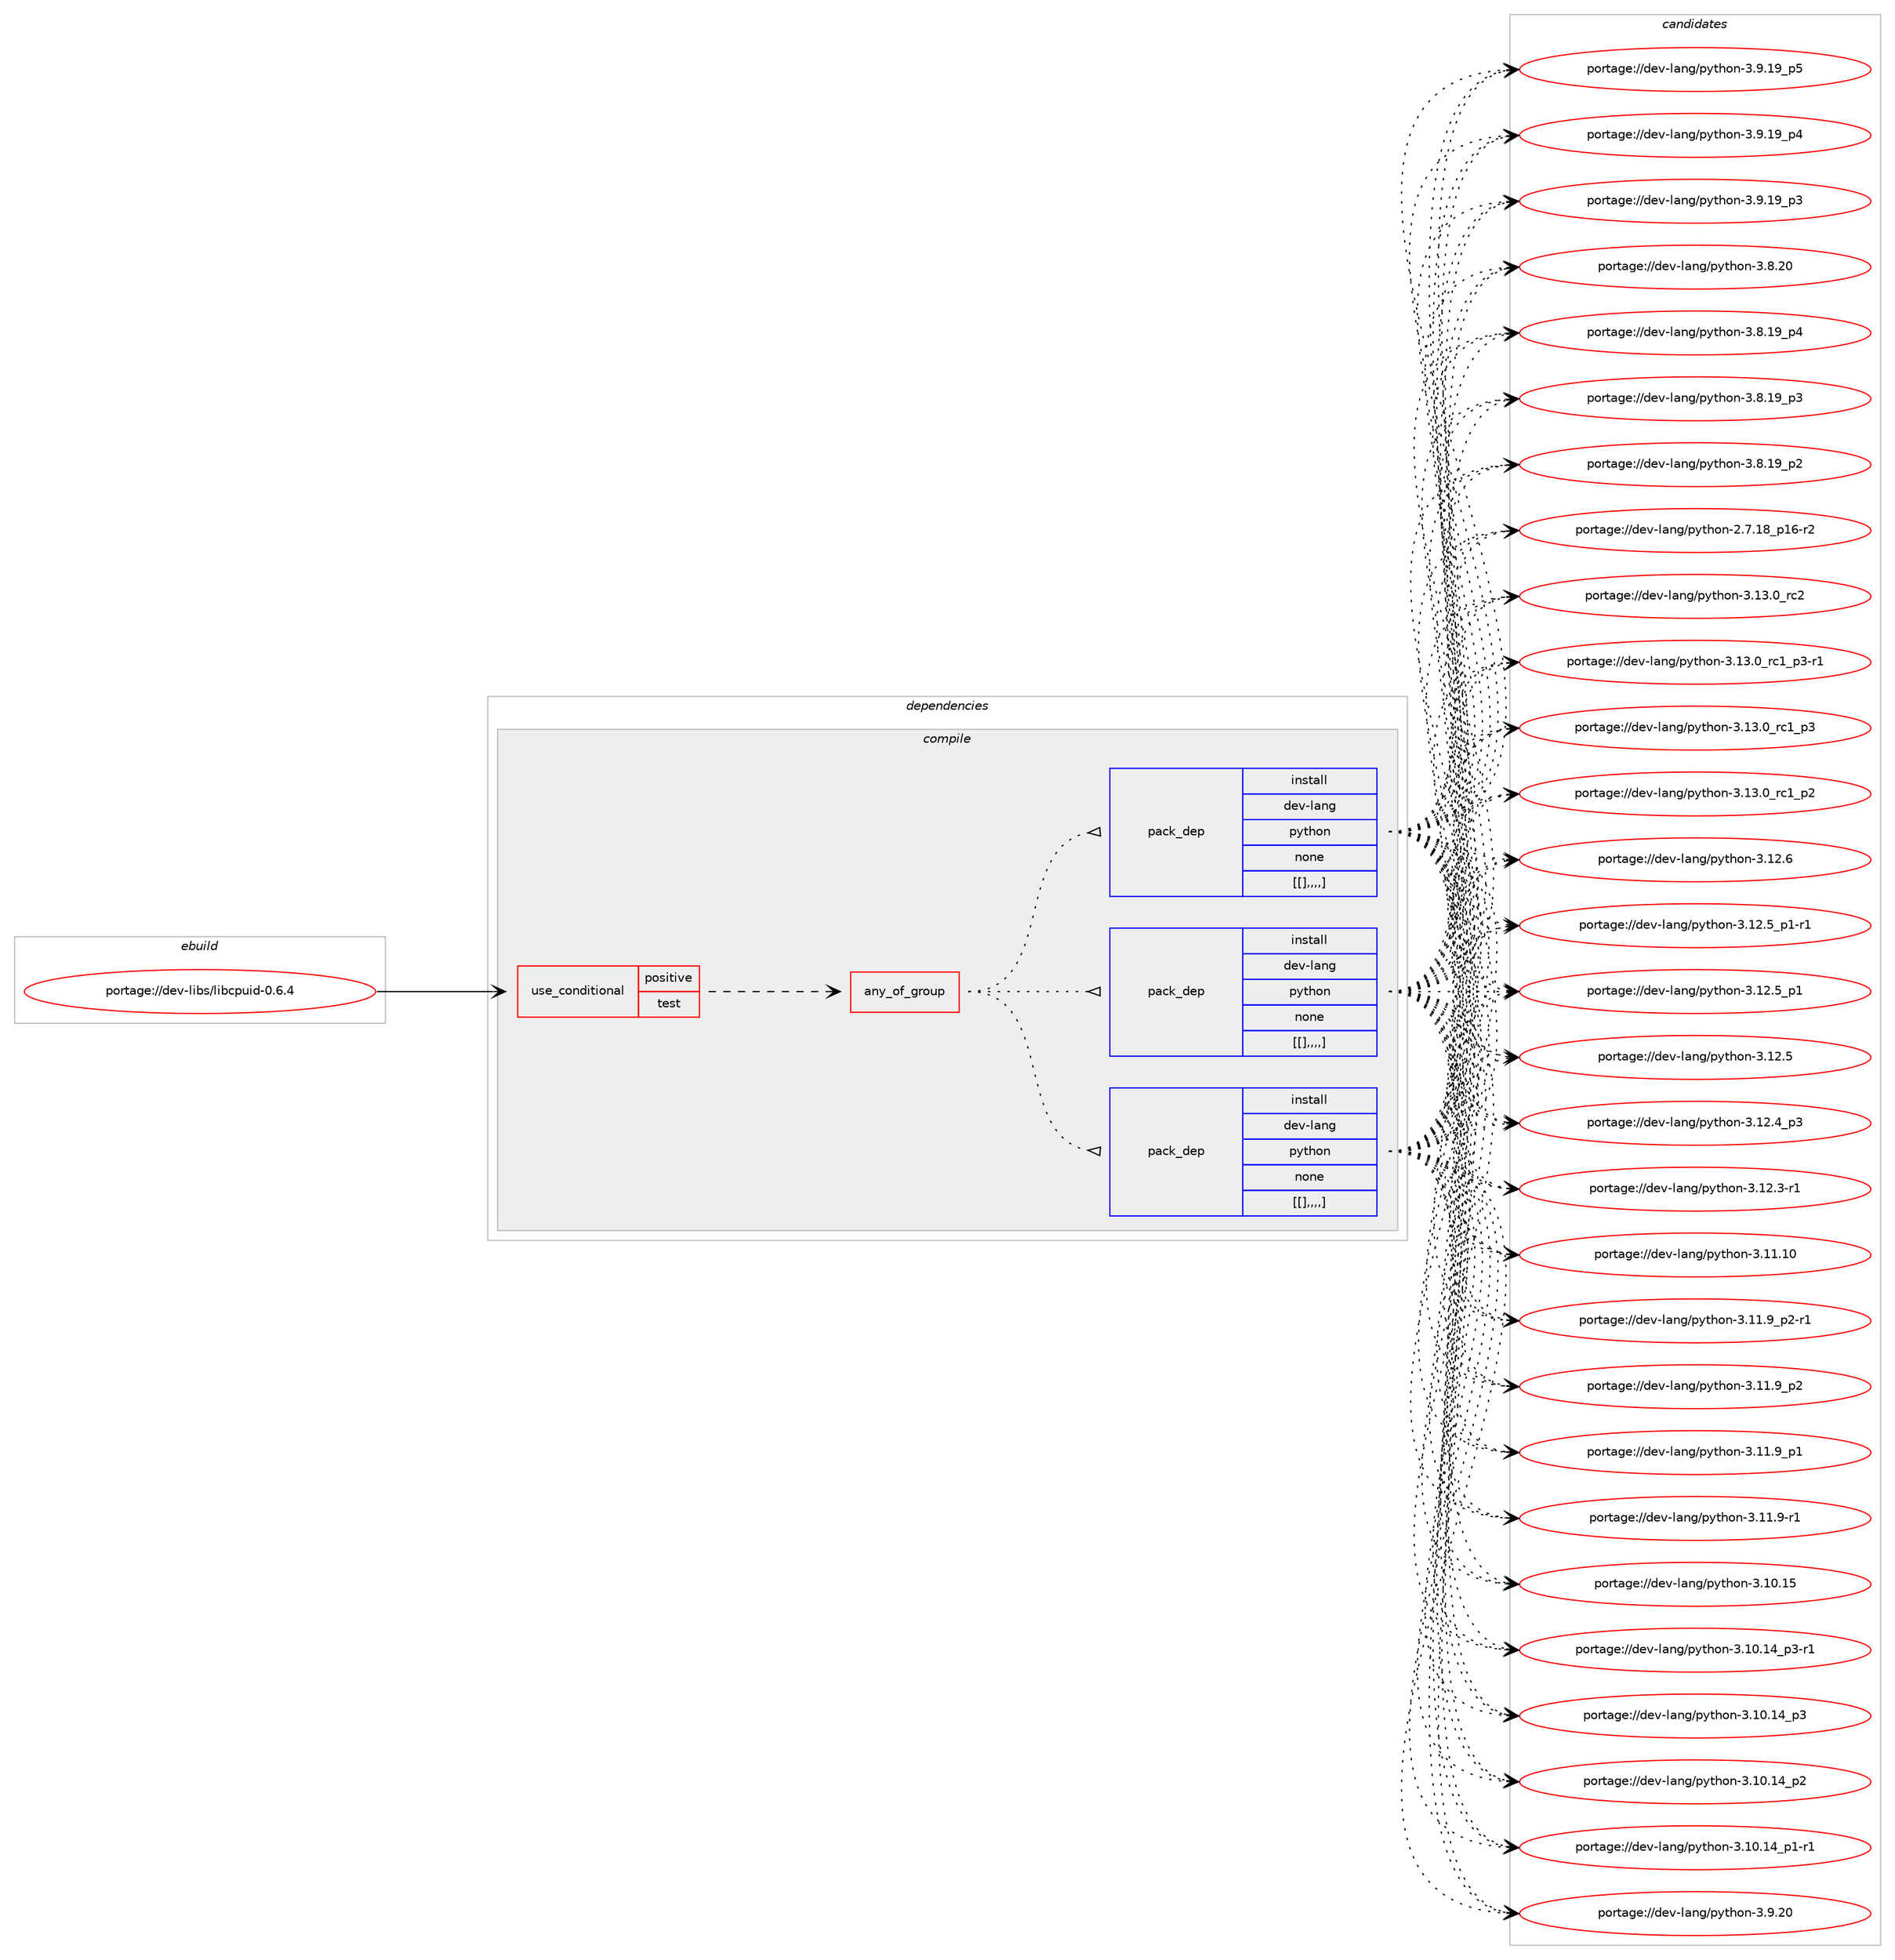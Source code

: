 digraph prolog {

# *************
# Graph options
# *************

newrank=true;
concentrate=true;
compound=true;
graph [rankdir=LR,fontname=Helvetica,fontsize=10,ranksep=1.5];#, ranksep=2.5, nodesep=0.2];
edge  [arrowhead=vee];
node  [fontname=Helvetica,fontsize=10];

# **********
# The ebuild
# **********

subgraph cluster_leftcol {
color=gray;
label=<<i>ebuild</i>>;
id [label="portage://dev-libs/libcpuid-0.6.4", color=red, width=4, href="../dev-libs/libcpuid-0.6.4.svg"];
}

# ****************
# The dependencies
# ****************

subgraph cluster_midcol {
color=gray;
label=<<i>dependencies</i>>;
subgraph cluster_compile {
fillcolor="#eeeeee";
style=filled;
label=<<i>compile</i>>;
subgraph cond27075 {
dependency110345 [label=<<TABLE BORDER="0" CELLBORDER="1" CELLSPACING="0" CELLPADDING="4"><TR><TD ROWSPAN="3" CELLPADDING="10">use_conditional</TD></TR><TR><TD>positive</TD></TR><TR><TD>test</TD></TR></TABLE>>, shape=none, color=red];
subgraph any1008 {
dependency110346 [label=<<TABLE BORDER="0" CELLBORDER="1" CELLSPACING="0" CELLPADDING="4"><TR><TD CELLPADDING="10">any_of_group</TD></TR></TABLE>>, shape=none, color=red];subgraph pack82112 {
dependency110347 [label=<<TABLE BORDER="0" CELLBORDER="1" CELLSPACING="0" CELLPADDING="4" WIDTH="220"><TR><TD ROWSPAN="6" CELLPADDING="30">pack_dep</TD></TR><TR><TD WIDTH="110">install</TD></TR><TR><TD>dev-lang</TD></TR><TR><TD>python</TD></TR><TR><TD>none</TD></TR><TR><TD>[[],,,,]</TD></TR></TABLE>>, shape=none, color=blue];
}
dependency110346:e -> dependency110347:w [weight=20,style="dotted",arrowhead="oinv"];
subgraph pack82113 {
dependency110348 [label=<<TABLE BORDER="0" CELLBORDER="1" CELLSPACING="0" CELLPADDING="4" WIDTH="220"><TR><TD ROWSPAN="6" CELLPADDING="30">pack_dep</TD></TR><TR><TD WIDTH="110">install</TD></TR><TR><TD>dev-lang</TD></TR><TR><TD>python</TD></TR><TR><TD>none</TD></TR><TR><TD>[[],,,,]</TD></TR></TABLE>>, shape=none, color=blue];
}
dependency110346:e -> dependency110348:w [weight=20,style="dotted",arrowhead="oinv"];
subgraph pack82114 {
dependency110349 [label=<<TABLE BORDER="0" CELLBORDER="1" CELLSPACING="0" CELLPADDING="4" WIDTH="220"><TR><TD ROWSPAN="6" CELLPADDING="30">pack_dep</TD></TR><TR><TD WIDTH="110">install</TD></TR><TR><TD>dev-lang</TD></TR><TR><TD>python</TD></TR><TR><TD>none</TD></TR><TR><TD>[[],,,,]</TD></TR></TABLE>>, shape=none, color=blue];
}
dependency110346:e -> dependency110349:w [weight=20,style="dotted",arrowhead="oinv"];
}
dependency110345:e -> dependency110346:w [weight=20,style="dashed",arrowhead="vee"];
}
id:e -> dependency110345:w [weight=20,style="solid",arrowhead="vee"];
}
subgraph cluster_compileandrun {
fillcolor="#eeeeee";
style=filled;
label=<<i>compile and run</i>>;
}
subgraph cluster_run {
fillcolor="#eeeeee";
style=filled;
label=<<i>run</i>>;
}
}

# **************
# The candidates
# **************

subgraph cluster_choices {
rank=same;
color=gray;
label=<<i>candidates</i>>;

subgraph choice82112 {
color=black;
nodesep=1;
choice10010111845108971101034711212111610411111045514649514648951149950 [label="portage://dev-lang/python-3.13.0_rc2", color=red, width=4,href="../dev-lang/python-3.13.0_rc2.svg"];
choice1001011184510897110103471121211161041111104551464951464895114994995112514511449 [label="portage://dev-lang/python-3.13.0_rc1_p3-r1", color=red, width=4,href="../dev-lang/python-3.13.0_rc1_p3-r1.svg"];
choice100101118451089711010347112121116104111110455146495146489511499499511251 [label="portage://dev-lang/python-3.13.0_rc1_p3", color=red, width=4,href="../dev-lang/python-3.13.0_rc1_p3.svg"];
choice100101118451089711010347112121116104111110455146495146489511499499511250 [label="portage://dev-lang/python-3.13.0_rc1_p2", color=red, width=4,href="../dev-lang/python-3.13.0_rc1_p2.svg"];
choice10010111845108971101034711212111610411111045514649504654 [label="portage://dev-lang/python-3.12.6", color=red, width=4,href="../dev-lang/python-3.12.6.svg"];
choice1001011184510897110103471121211161041111104551464950465395112494511449 [label="portage://dev-lang/python-3.12.5_p1-r1", color=red, width=4,href="../dev-lang/python-3.12.5_p1-r1.svg"];
choice100101118451089711010347112121116104111110455146495046539511249 [label="portage://dev-lang/python-3.12.5_p1", color=red, width=4,href="../dev-lang/python-3.12.5_p1.svg"];
choice10010111845108971101034711212111610411111045514649504653 [label="portage://dev-lang/python-3.12.5", color=red, width=4,href="../dev-lang/python-3.12.5.svg"];
choice100101118451089711010347112121116104111110455146495046529511251 [label="portage://dev-lang/python-3.12.4_p3", color=red, width=4,href="../dev-lang/python-3.12.4_p3.svg"];
choice100101118451089711010347112121116104111110455146495046514511449 [label="portage://dev-lang/python-3.12.3-r1", color=red, width=4,href="../dev-lang/python-3.12.3-r1.svg"];
choice1001011184510897110103471121211161041111104551464949464948 [label="portage://dev-lang/python-3.11.10", color=red, width=4,href="../dev-lang/python-3.11.10.svg"];
choice1001011184510897110103471121211161041111104551464949465795112504511449 [label="portage://dev-lang/python-3.11.9_p2-r1", color=red, width=4,href="../dev-lang/python-3.11.9_p2-r1.svg"];
choice100101118451089711010347112121116104111110455146494946579511250 [label="portage://dev-lang/python-3.11.9_p2", color=red, width=4,href="../dev-lang/python-3.11.9_p2.svg"];
choice100101118451089711010347112121116104111110455146494946579511249 [label="portage://dev-lang/python-3.11.9_p1", color=red, width=4,href="../dev-lang/python-3.11.9_p1.svg"];
choice100101118451089711010347112121116104111110455146494946574511449 [label="portage://dev-lang/python-3.11.9-r1", color=red, width=4,href="../dev-lang/python-3.11.9-r1.svg"];
choice1001011184510897110103471121211161041111104551464948464953 [label="portage://dev-lang/python-3.10.15", color=red, width=4,href="../dev-lang/python-3.10.15.svg"];
choice100101118451089711010347112121116104111110455146494846495295112514511449 [label="portage://dev-lang/python-3.10.14_p3-r1", color=red, width=4,href="../dev-lang/python-3.10.14_p3-r1.svg"];
choice10010111845108971101034711212111610411111045514649484649529511251 [label="portage://dev-lang/python-3.10.14_p3", color=red, width=4,href="../dev-lang/python-3.10.14_p3.svg"];
choice10010111845108971101034711212111610411111045514649484649529511250 [label="portage://dev-lang/python-3.10.14_p2", color=red, width=4,href="../dev-lang/python-3.10.14_p2.svg"];
choice100101118451089711010347112121116104111110455146494846495295112494511449 [label="portage://dev-lang/python-3.10.14_p1-r1", color=red, width=4,href="../dev-lang/python-3.10.14_p1-r1.svg"];
choice10010111845108971101034711212111610411111045514657465048 [label="portage://dev-lang/python-3.9.20", color=red, width=4,href="../dev-lang/python-3.9.20.svg"];
choice100101118451089711010347112121116104111110455146574649579511253 [label="portage://dev-lang/python-3.9.19_p5", color=red, width=4,href="../dev-lang/python-3.9.19_p5.svg"];
choice100101118451089711010347112121116104111110455146574649579511252 [label="portage://dev-lang/python-3.9.19_p4", color=red, width=4,href="../dev-lang/python-3.9.19_p4.svg"];
choice100101118451089711010347112121116104111110455146574649579511251 [label="portage://dev-lang/python-3.9.19_p3", color=red, width=4,href="../dev-lang/python-3.9.19_p3.svg"];
choice10010111845108971101034711212111610411111045514656465048 [label="portage://dev-lang/python-3.8.20", color=red, width=4,href="../dev-lang/python-3.8.20.svg"];
choice100101118451089711010347112121116104111110455146564649579511252 [label="portage://dev-lang/python-3.8.19_p4", color=red, width=4,href="../dev-lang/python-3.8.19_p4.svg"];
choice100101118451089711010347112121116104111110455146564649579511251 [label="portage://dev-lang/python-3.8.19_p3", color=red, width=4,href="../dev-lang/python-3.8.19_p3.svg"];
choice100101118451089711010347112121116104111110455146564649579511250 [label="portage://dev-lang/python-3.8.19_p2", color=red, width=4,href="../dev-lang/python-3.8.19_p2.svg"];
choice100101118451089711010347112121116104111110455046554649569511249544511450 [label="portage://dev-lang/python-2.7.18_p16-r2", color=red, width=4,href="../dev-lang/python-2.7.18_p16-r2.svg"];
dependency110347:e -> choice10010111845108971101034711212111610411111045514649514648951149950:w [style=dotted,weight="100"];
dependency110347:e -> choice1001011184510897110103471121211161041111104551464951464895114994995112514511449:w [style=dotted,weight="100"];
dependency110347:e -> choice100101118451089711010347112121116104111110455146495146489511499499511251:w [style=dotted,weight="100"];
dependency110347:e -> choice100101118451089711010347112121116104111110455146495146489511499499511250:w [style=dotted,weight="100"];
dependency110347:e -> choice10010111845108971101034711212111610411111045514649504654:w [style=dotted,weight="100"];
dependency110347:e -> choice1001011184510897110103471121211161041111104551464950465395112494511449:w [style=dotted,weight="100"];
dependency110347:e -> choice100101118451089711010347112121116104111110455146495046539511249:w [style=dotted,weight="100"];
dependency110347:e -> choice10010111845108971101034711212111610411111045514649504653:w [style=dotted,weight="100"];
dependency110347:e -> choice100101118451089711010347112121116104111110455146495046529511251:w [style=dotted,weight="100"];
dependency110347:e -> choice100101118451089711010347112121116104111110455146495046514511449:w [style=dotted,weight="100"];
dependency110347:e -> choice1001011184510897110103471121211161041111104551464949464948:w [style=dotted,weight="100"];
dependency110347:e -> choice1001011184510897110103471121211161041111104551464949465795112504511449:w [style=dotted,weight="100"];
dependency110347:e -> choice100101118451089711010347112121116104111110455146494946579511250:w [style=dotted,weight="100"];
dependency110347:e -> choice100101118451089711010347112121116104111110455146494946579511249:w [style=dotted,weight="100"];
dependency110347:e -> choice100101118451089711010347112121116104111110455146494946574511449:w [style=dotted,weight="100"];
dependency110347:e -> choice1001011184510897110103471121211161041111104551464948464953:w [style=dotted,weight="100"];
dependency110347:e -> choice100101118451089711010347112121116104111110455146494846495295112514511449:w [style=dotted,weight="100"];
dependency110347:e -> choice10010111845108971101034711212111610411111045514649484649529511251:w [style=dotted,weight="100"];
dependency110347:e -> choice10010111845108971101034711212111610411111045514649484649529511250:w [style=dotted,weight="100"];
dependency110347:e -> choice100101118451089711010347112121116104111110455146494846495295112494511449:w [style=dotted,weight="100"];
dependency110347:e -> choice10010111845108971101034711212111610411111045514657465048:w [style=dotted,weight="100"];
dependency110347:e -> choice100101118451089711010347112121116104111110455146574649579511253:w [style=dotted,weight="100"];
dependency110347:e -> choice100101118451089711010347112121116104111110455146574649579511252:w [style=dotted,weight="100"];
dependency110347:e -> choice100101118451089711010347112121116104111110455146574649579511251:w [style=dotted,weight="100"];
dependency110347:e -> choice10010111845108971101034711212111610411111045514656465048:w [style=dotted,weight="100"];
dependency110347:e -> choice100101118451089711010347112121116104111110455146564649579511252:w [style=dotted,weight="100"];
dependency110347:e -> choice100101118451089711010347112121116104111110455146564649579511251:w [style=dotted,weight="100"];
dependency110347:e -> choice100101118451089711010347112121116104111110455146564649579511250:w [style=dotted,weight="100"];
dependency110347:e -> choice100101118451089711010347112121116104111110455046554649569511249544511450:w [style=dotted,weight="100"];
}
subgraph choice82113 {
color=black;
nodesep=1;
choice10010111845108971101034711212111610411111045514649514648951149950 [label="portage://dev-lang/python-3.13.0_rc2", color=red, width=4,href="../dev-lang/python-3.13.0_rc2.svg"];
choice1001011184510897110103471121211161041111104551464951464895114994995112514511449 [label="portage://dev-lang/python-3.13.0_rc1_p3-r1", color=red, width=4,href="../dev-lang/python-3.13.0_rc1_p3-r1.svg"];
choice100101118451089711010347112121116104111110455146495146489511499499511251 [label="portage://dev-lang/python-3.13.0_rc1_p3", color=red, width=4,href="../dev-lang/python-3.13.0_rc1_p3.svg"];
choice100101118451089711010347112121116104111110455146495146489511499499511250 [label="portage://dev-lang/python-3.13.0_rc1_p2", color=red, width=4,href="../dev-lang/python-3.13.0_rc1_p2.svg"];
choice10010111845108971101034711212111610411111045514649504654 [label="portage://dev-lang/python-3.12.6", color=red, width=4,href="../dev-lang/python-3.12.6.svg"];
choice1001011184510897110103471121211161041111104551464950465395112494511449 [label="portage://dev-lang/python-3.12.5_p1-r1", color=red, width=4,href="../dev-lang/python-3.12.5_p1-r1.svg"];
choice100101118451089711010347112121116104111110455146495046539511249 [label="portage://dev-lang/python-3.12.5_p1", color=red, width=4,href="../dev-lang/python-3.12.5_p1.svg"];
choice10010111845108971101034711212111610411111045514649504653 [label="portage://dev-lang/python-3.12.5", color=red, width=4,href="../dev-lang/python-3.12.5.svg"];
choice100101118451089711010347112121116104111110455146495046529511251 [label="portage://dev-lang/python-3.12.4_p3", color=red, width=4,href="../dev-lang/python-3.12.4_p3.svg"];
choice100101118451089711010347112121116104111110455146495046514511449 [label="portage://dev-lang/python-3.12.3-r1", color=red, width=4,href="../dev-lang/python-3.12.3-r1.svg"];
choice1001011184510897110103471121211161041111104551464949464948 [label="portage://dev-lang/python-3.11.10", color=red, width=4,href="../dev-lang/python-3.11.10.svg"];
choice1001011184510897110103471121211161041111104551464949465795112504511449 [label="portage://dev-lang/python-3.11.9_p2-r1", color=red, width=4,href="../dev-lang/python-3.11.9_p2-r1.svg"];
choice100101118451089711010347112121116104111110455146494946579511250 [label="portage://dev-lang/python-3.11.9_p2", color=red, width=4,href="../dev-lang/python-3.11.9_p2.svg"];
choice100101118451089711010347112121116104111110455146494946579511249 [label="portage://dev-lang/python-3.11.9_p1", color=red, width=4,href="../dev-lang/python-3.11.9_p1.svg"];
choice100101118451089711010347112121116104111110455146494946574511449 [label="portage://dev-lang/python-3.11.9-r1", color=red, width=4,href="../dev-lang/python-3.11.9-r1.svg"];
choice1001011184510897110103471121211161041111104551464948464953 [label="portage://dev-lang/python-3.10.15", color=red, width=4,href="../dev-lang/python-3.10.15.svg"];
choice100101118451089711010347112121116104111110455146494846495295112514511449 [label="portage://dev-lang/python-3.10.14_p3-r1", color=red, width=4,href="../dev-lang/python-3.10.14_p3-r1.svg"];
choice10010111845108971101034711212111610411111045514649484649529511251 [label="portage://dev-lang/python-3.10.14_p3", color=red, width=4,href="../dev-lang/python-3.10.14_p3.svg"];
choice10010111845108971101034711212111610411111045514649484649529511250 [label="portage://dev-lang/python-3.10.14_p2", color=red, width=4,href="../dev-lang/python-3.10.14_p2.svg"];
choice100101118451089711010347112121116104111110455146494846495295112494511449 [label="portage://dev-lang/python-3.10.14_p1-r1", color=red, width=4,href="../dev-lang/python-3.10.14_p1-r1.svg"];
choice10010111845108971101034711212111610411111045514657465048 [label="portage://dev-lang/python-3.9.20", color=red, width=4,href="../dev-lang/python-3.9.20.svg"];
choice100101118451089711010347112121116104111110455146574649579511253 [label="portage://dev-lang/python-3.9.19_p5", color=red, width=4,href="../dev-lang/python-3.9.19_p5.svg"];
choice100101118451089711010347112121116104111110455146574649579511252 [label="portage://dev-lang/python-3.9.19_p4", color=red, width=4,href="../dev-lang/python-3.9.19_p4.svg"];
choice100101118451089711010347112121116104111110455146574649579511251 [label="portage://dev-lang/python-3.9.19_p3", color=red, width=4,href="../dev-lang/python-3.9.19_p3.svg"];
choice10010111845108971101034711212111610411111045514656465048 [label="portage://dev-lang/python-3.8.20", color=red, width=4,href="../dev-lang/python-3.8.20.svg"];
choice100101118451089711010347112121116104111110455146564649579511252 [label="portage://dev-lang/python-3.8.19_p4", color=red, width=4,href="../dev-lang/python-3.8.19_p4.svg"];
choice100101118451089711010347112121116104111110455146564649579511251 [label="portage://dev-lang/python-3.8.19_p3", color=red, width=4,href="../dev-lang/python-3.8.19_p3.svg"];
choice100101118451089711010347112121116104111110455146564649579511250 [label="portage://dev-lang/python-3.8.19_p2", color=red, width=4,href="../dev-lang/python-3.8.19_p2.svg"];
choice100101118451089711010347112121116104111110455046554649569511249544511450 [label="portage://dev-lang/python-2.7.18_p16-r2", color=red, width=4,href="../dev-lang/python-2.7.18_p16-r2.svg"];
dependency110348:e -> choice10010111845108971101034711212111610411111045514649514648951149950:w [style=dotted,weight="100"];
dependency110348:e -> choice1001011184510897110103471121211161041111104551464951464895114994995112514511449:w [style=dotted,weight="100"];
dependency110348:e -> choice100101118451089711010347112121116104111110455146495146489511499499511251:w [style=dotted,weight="100"];
dependency110348:e -> choice100101118451089711010347112121116104111110455146495146489511499499511250:w [style=dotted,weight="100"];
dependency110348:e -> choice10010111845108971101034711212111610411111045514649504654:w [style=dotted,weight="100"];
dependency110348:e -> choice1001011184510897110103471121211161041111104551464950465395112494511449:w [style=dotted,weight="100"];
dependency110348:e -> choice100101118451089711010347112121116104111110455146495046539511249:w [style=dotted,weight="100"];
dependency110348:e -> choice10010111845108971101034711212111610411111045514649504653:w [style=dotted,weight="100"];
dependency110348:e -> choice100101118451089711010347112121116104111110455146495046529511251:w [style=dotted,weight="100"];
dependency110348:e -> choice100101118451089711010347112121116104111110455146495046514511449:w [style=dotted,weight="100"];
dependency110348:e -> choice1001011184510897110103471121211161041111104551464949464948:w [style=dotted,weight="100"];
dependency110348:e -> choice1001011184510897110103471121211161041111104551464949465795112504511449:w [style=dotted,weight="100"];
dependency110348:e -> choice100101118451089711010347112121116104111110455146494946579511250:w [style=dotted,weight="100"];
dependency110348:e -> choice100101118451089711010347112121116104111110455146494946579511249:w [style=dotted,weight="100"];
dependency110348:e -> choice100101118451089711010347112121116104111110455146494946574511449:w [style=dotted,weight="100"];
dependency110348:e -> choice1001011184510897110103471121211161041111104551464948464953:w [style=dotted,weight="100"];
dependency110348:e -> choice100101118451089711010347112121116104111110455146494846495295112514511449:w [style=dotted,weight="100"];
dependency110348:e -> choice10010111845108971101034711212111610411111045514649484649529511251:w [style=dotted,weight="100"];
dependency110348:e -> choice10010111845108971101034711212111610411111045514649484649529511250:w [style=dotted,weight="100"];
dependency110348:e -> choice100101118451089711010347112121116104111110455146494846495295112494511449:w [style=dotted,weight="100"];
dependency110348:e -> choice10010111845108971101034711212111610411111045514657465048:w [style=dotted,weight="100"];
dependency110348:e -> choice100101118451089711010347112121116104111110455146574649579511253:w [style=dotted,weight="100"];
dependency110348:e -> choice100101118451089711010347112121116104111110455146574649579511252:w [style=dotted,weight="100"];
dependency110348:e -> choice100101118451089711010347112121116104111110455146574649579511251:w [style=dotted,weight="100"];
dependency110348:e -> choice10010111845108971101034711212111610411111045514656465048:w [style=dotted,weight="100"];
dependency110348:e -> choice100101118451089711010347112121116104111110455146564649579511252:w [style=dotted,weight="100"];
dependency110348:e -> choice100101118451089711010347112121116104111110455146564649579511251:w [style=dotted,weight="100"];
dependency110348:e -> choice100101118451089711010347112121116104111110455146564649579511250:w [style=dotted,weight="100"];
dependency110348:e -> choice100101118451089711010347112121116104111110455046554649569511249544511450:w [style=dotted,weight="100"];
}
subgraph choice82114 {
color=black;
nodesep=1;
choice10010111845108971101034711212111610411111045514649514648951149950 [label="portage://dev-lang/python-3.13.0_rc2", color=red, width=4,href="../dev-lang/python-3.13.0_rc2.svg"];
choice1001011184510897110103471121211161041111104551464951464895114994995112514511449 [label="portage://dev-lang/python-3.13.0_rc1_p3-r1", color=red, width=4,href="../dev-lang/python-3.13.0_rc1_p3-r1.svg"];
choice100101118451089711010347112121116104111110455146495146489511499499511251 [label="portage://dev-lang/python-3.13.0_rc1_p3", color=red, width=4,href="../dev-lang/python-3.13.0_rc1_p3.svg"];
choice100101118451089711010347112121116104111110455146495146489511499499511250 [label="portage://dev-lang/python-3.13.0_rc1_p2", color=red, width=4,href="../dev-lang/python-3.13.0_rc1_p2.svg"];
choice10010111845108971101034711212111610411111045514649504654 [label="portage://dev-lang/python-3.12.6", color=red, width=4,href="../dev-lang/python-3.12.6.svg"];
choice1001011184510897110103471121211161041111104551464950465395112494511449 [label="portage://dev-lang/python-3.12.5_p1-r1", color=red, width=4,href="../dev-lang/python-3.12.5_p1-r1.svg"];
choice100101118451089711010347112121116104111110455146495046539511249 [label="portage://dev-lang/python-3.12.5_p1", color=red, width=4,href="../dev-lang/python-3.12.5_p1.svg"];
choice10010111845108971101034711212111610411111045514649504653 [label="portage://dev-lang/python-3.12.5", color=red, width=4,href="../dev-lang/python-3.12.5.svg"];
choice100101118451089711010347112121116104111110455146495046529511251 [label="portage://dev-lang/python-3.12.4_p3", color=red, width=4,href="../dev-lang/python-3.12.4_p3.svg"];
choice100101118451089711010347112121116104111110455146495046514511449 [label="portage://dev-lang/python-3.12.3-r1", color=red, width=4,href="../dev-lang/python-3.12.3-r1.svg"];
choice1001011184510897110103471121211161041111104551464949464948 [label="portage://dev-lang/python-3.11.10", color=red, width=4,href="../dev-lang/python-3.11.10.svg"];
choice1001011184510897110103471121211161041111104551464949465795112504511449 [label="portage://dev-lang/python-3.11.9_p2-r1", color=red, width=4,href="../dev-lang/python-3.11.9_p2-r1.svg"];
choice100101118451089711010347112121116104111110455146494946579511250 [label="portage://dev-lang/python-3.11.9_p2", color=red, width=4,href="../dev-lang/python-3.11.9_p2.svg"];
choice100101118451089711010347112121116104111110455146494946579511249 [label="portage://dev-lang/python-3.11.9_p1", color=red, width=4,href="../dev-lang/python-3.11.9_p1.svg"];
choice100101118451089711010347112121116104111110455146494946574511449 [label="portage://dev-lang/python-3.11.9-r1", color=red, width=4,href="../dev-lang/python-3.11.9-r1.svg"];
choice1001011184510897110103471121211161041111104551464948464953 [label="portage://dev-lang/python-3.10.15", color=red, width=4,href="../dev-lang/python-3.10.15.svg"];
choice100101118451089711010347112121116104111110455146494846495295112514511449 [label="portage://dev-lang/python-3.10.14_p3-r1", color=red, width=4,href="../dev-lang/python-3.10.14_p3-r1.svg"];
choice10010111845108971101034711212111610411111045514649484649529511251 [label="portage://dev-lang/python-3.10.14_p3", color=red, width=4,href="../dev-lang/python-3.10.14_p3.svg"];
choice10010111845108971101034711212111610411111045514649484649529511250 [label="portage://dev-lang/python-3.10.14_p2", color=red, width=4,href="../dev-lang/python-3.10.14_p2.svg"];
choice100101118451089711010347112121116104111110455146494846495295112494511449 [label="portage://dev-lang/python-3.10.14_p1-r1", color=red, width=4,href="../dev-lang/python-3.10.14_p1-r1.svg"];
choice10010111845108971101034711212111610411111045514657465048 [label="portage://dev-lang/python-3.9.20", color=red, width=4,href="../dev-lang/python-3.9.20.svg"];
choice100101118451089711010347112121116104111110455146574649579511253 [label="portage://dev-lang/python-3.9.19_p5", color=red, width=4,href="../dev-lang/python-3.9.19_p5.svg"];
choice100101118451089711010347112121116104111110455146574649579511252 [label="portage://dev-lang/python-3.9.19_p4", color=red, width=4,href="../dev-lang/python-3.9.19_p4.svg"];
choice100101118451089711010347112121116104111110455146574649579511251 [label="portage://dev-lang/python-3.9.19_p3", color=red, width=4,href="../dev-lang/python-3.9.19_p3.svg"];
choice10010111845108971101034711212111610411111045514656465048 [label="portage://dev-lang/python-3.8.20", color=red, width=4,href="../dev-lang/python-3.8.20.svg"];
choice100101118451089711010347112121116104111110455146564649579511252 [label="portage://dev-lang/python-3.8.19_p4", color=red, width=4,href="../dev-lang/python-3.8.19_p4.svg"];
choice100101118451089711010347112121116104111110455146564649579511251 [label="portage://dev-lang/python-3.8.19_p3", color=red, width=4,href="../dev-lang/python-3.8.19_p3.svg"];
choice100101118451089711010347112121116104111110455146564649579511250 [label="portage://dev-lang/python-3.8.19_p2", color=red, width=4,href="../dev-lang/python-3.8.19_p2.svg"];
choice100101118451089711010347112121116104111110455046554649569511249544511450 [label="portage://dev-lang/python-2.7.18_p16-r2", color=red, width=4,href="../dev-lang/python-2.7.18_p16-r2.svg"];
dependency110349:e -> choice10010111845108971101034711212111610411111045514649514648951149950:w [style=dotted,weight="100"];
dependency110349:e -> choice1001011184510897110103471121211161041111104551464951464895114994995112514511449:w [style=dotted,weight="100"];
dependency110349:e -> choice100101118451089711010347112121116104111110455146495146489511499499511251:w [style=dotted,weight="100"];
dependency110349:e -> choice100101118451089711010347112121116104111110455146495146489511499499511250:w [style=dotted,weight="100"];
dependency110349:e -> choice10010111845108971101034711212111610411111045514649504654:w [style=dotted,weight="100"];
dependency110349:e -> choice1001011184510897110103471121211161041111104551464950465395112494511449:w [style=dotted,weight="100"];
dependency110349:e -> choice100101118451089711010347112121116104111110455146495046539511249:w [style=dotted,weight="100"];
dependency110349:e -> choice10010111845108971101034711212111610411111045514649504653:w [style=dotted,weight="100"];
dependency110349:e -> choice100101118451089711010347112121116104111110455146495046529511251:w [style=dotted,weight="100"];
dependency110349:e -> choice100101118451089711010347112121116104111110455146495046514511449:w [style=dotted,weight="100"];
dependency110349:e -> choice1001011184510897110103471121211161041111104551464949464948:w [style=dotted,weight="100"];
dependency110349:e -> choice1001011184510897110103471121211161041111104551464949465795112504511449:w [style=dotted,weight="100"];
dependency110349:e -> choice100101118451089711010347112121116104111110455146494946579511250:w [style=dotted,weight="100"];
dependency110349:e -> choice100101118451089711010347112121116104111110455146494946579511249:w [style=dotted,weight="100"];
dependency110349:e -> choice100101118451089711010347112121116104111110455146494946574511449:w [style=dotted,weight="100"];
dependency110349:e -> choice1001011184510897110103471121211161041111104551464948464953:w [style=dotted,weight="100"];
dependency110349:e -> choice100101118451089711010347112121116104111110455146494846495295112514511449:w [style=dotted,weight="100"];
dependency110349:e -> choice10010111845108971101034711212111610411111045514649484649529511251:w [style=dotted,weight="100"];
dependency110349:e -> choice10010111845108971101034711212111610411111045514649484649529511250:w [style=dotted,weight="100"];
dependency110349:e -> choice100101118451089711010347112121116104111110455146494846495295112494511449:w [style=dotted,weight="100"];
dependency110349:e -> choice10010111845108971101034711212111610411111045514657465048:w [style=dotted,weight="100"];
dependency110349:e -> choice100101118451089711010347112121116104111110455146574649579511253:w [style=dotted,weight="100"];
dependency110349:e -> choice100101118451089711010347112121116104111110455146574649579511252:w [style=dotted,weight="100"];
dependency110349:e -> choice100101118451089711010347112121116104111110455146574649579511251:w [style=dotted,weight="100"];
dependency110349:e -> choice10010111845108971101034711212111610411111045514656465048:w [style=dotted,weight="100"];
dependency110349:e -> choice100101118451089711010347112121116104111110455146564649579511252:w [style=dotted,weight="100"];
dependency110349:e -> choice100101118451089711010347112121116104111110455146564649579511251:w [style=dotted,weight="100"];
dependency110349:e -> choice100101118451089711010347112121116104111110455146564649579511250:w [style=dotted,weight="100"];
dependency110349:e -> choice100101118451089711010347112121116104111110455046554649569511249544511450:w [style=dotted,weight="100"];
}
}

}

